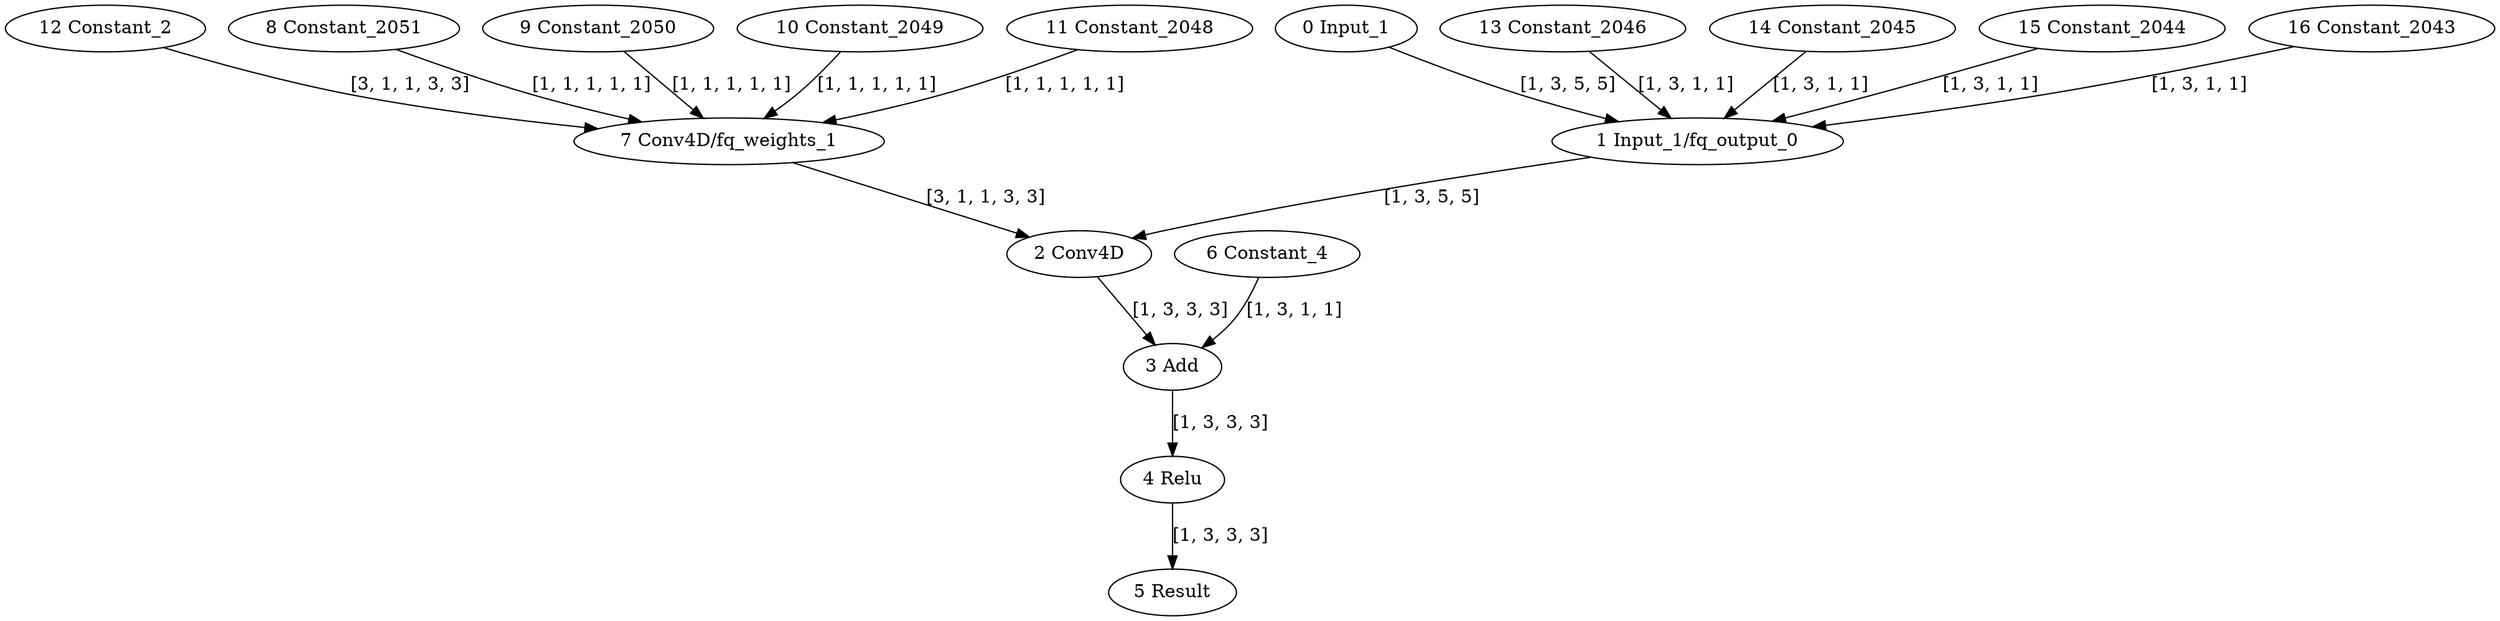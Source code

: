 strict digraph  {
"0 Input_1" [id=0, type=Parameter];
"1 Input_1/fq_output_0" [id=1, type=FakeQuantize];
"2 Conv4D" [id=2, type=GroupConvolution];
"3 Add" [id=3, type=Add];
"4 Relu" [id=4, type=Relu];
"5 Result" [id=5, type=Result];
"6 Constant_4" [id=6, type=Constant];
"7 Conv4D/fq_weights_1" [id=7, type=FakeQuantize];
"8 Constant_2051" [id=8, type=Constant];
"9 Constant_2050" [id=9, type=Constant];
"10 Constant_2049" [id=10, type=Constant];
"11 Constant_2048" [id=11, type=Constant];
"12 Constant_2" [id=12, type=Constant];
"13 Constant_2046" [id=13, type=Constant];
"14 Constant_2045" [id=14, type=Constant];
"15 Constant_2044" [id=15, type=Constant];
"16 Constant_2043" [id=16, type=Constant];
"0 Input_1" -> "1 Input_1/fq_output_0"  [label="[1, 3, 5, 5]", style=solid];
"1 Input_1/fq_output_0" -> "2 Conv4D"  [label="[1, 3, 5, 5]", style=solid];
"2 Conv4D" -> "3 Add"  [label="[1, 3, 3, 3]", style=solid];
"3 Add" -> "4 Relu"  [label="[1, 3, 3, 3]", style=solid];
"4 Relu" -> "5 Result"  [label="[1, 3, 3, 3]", style=solid];
"6 Constant_4" -> "3 Add"  [label="[1, 3, 1, 1]", style=solid];
"7 Conv4D/fq_weights_1" -> "2 Conv4D"  [label="[3, 1, 1, 3, 3]", style=solid];
"8 Constant_2051" -> "7 Conv4D/fq_weights_1"  [label="[1, 1, 1, 1, 1]", style=solid];
"9 Constant_2050" -> "7 Conv4D/fq_weights_1"  [label="[1, 1, 1, 1, 1]", style=solid];
"10 Constant_2049" -> "7 Conv4D/fq_weights_1"  [label="[1, 1, 1, 1, 1]", style=solid];
"11 Constant_2048" -> "7 Conv4D/fq_weights_1"  [label="[1, 1, 1, 1, 1]", style=solid];
"12 Constant_2" -> "7 Conv4D/fq_weights_1"  [label="[3, 1, 1, 3, 3]", style=solid];
"13 Constant_2046" -> "1 Input_1/fq_output_0"  [label="[1, 3, 1, 1]", style=solid];
"14 Constant_2045" -> "1 Input_1/fq_output_0"  [label="[1, 3, 1, 1]", style=solid];
"15 Constant_2044" -> "1 Input_1/fq_output_0"  [label="[1, 3, 1, 1]", style=solid];
"16 Constant_2043" -> "1 Input_1/fq_output_0"  [label="[1, 3, 1, 1]", style=solid];
}
